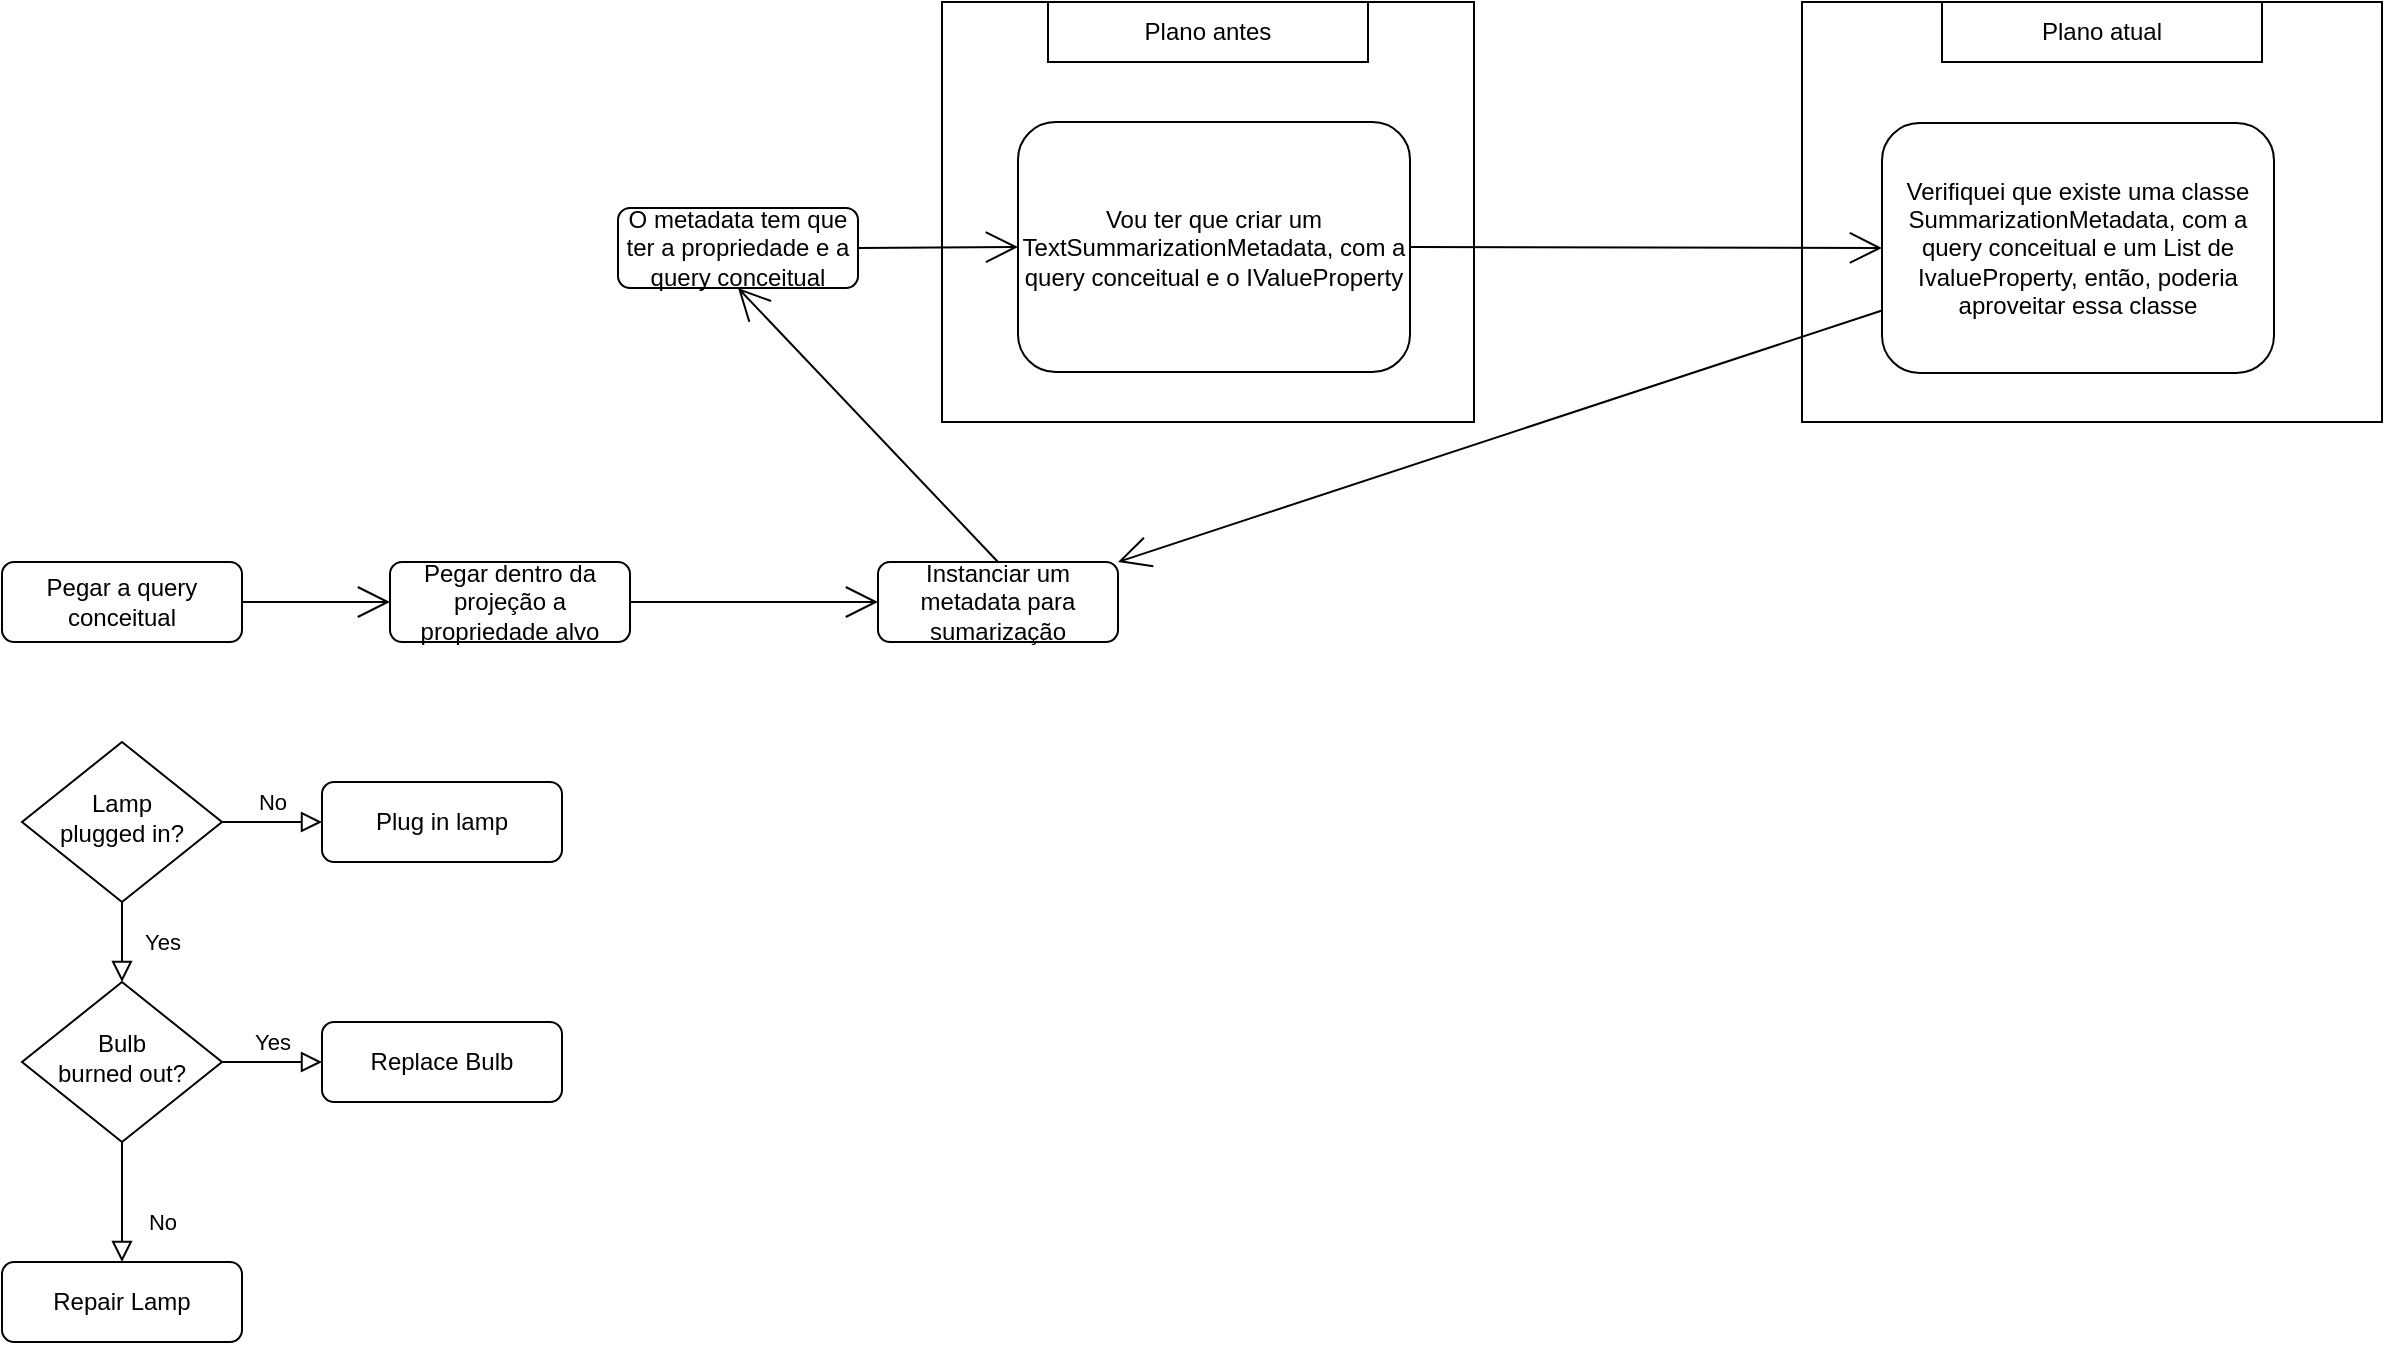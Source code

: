 <mxfile version="20.2.3" type="device" pages="3"><diagram id="C5RBs43oDa-KdzZeNtuy" name="Page-1"><mxGraphModel dx="1102" dy="1722" grid="1" gridSize="10" guides="1" tooltips="1" connect="1" arrows="1" fold="1" page="1" pageScale="1" pageWidth="827" pageHeight="1169" math="0" shadow="0"><root><mxCell id="WIyWlLk6GJQsqaUBKTNV-0"/><mxCell id="WIyWlLk6GJQsqaUBKTNV-1" parent="WIyWlLk6GJQsqaUBKTNV-0"/><mxCell id="VIGjzLHue_7QN_V4C6j_-22" value="" style="group" parent="WIyWlLk6GJQsqaUBKTNV-1" vertex="1" connectable="0"><mxGeometry x="1060" y="-200" width="290" height="210" as="geometry"/></mxCell><mxCell id="VIGjzLHue_7QN_V4C6j_-15" value="" style="rounded=0;whiteSpace=wrap;html=1;hachureGap=4;" parent="VIGjzLHue_7QN_V4C6j_-22" vertex="1"><mxGeometry width="290" height="210" as="geometry"/></mxCell><mxCell id="VIGjzLHue_7QN_V4C6j_-16" value="Plano atual" style="rounded=0;whiteSpace=wrap;html=1;hachureGap=4;" parent="VIGjzLHue_7QN_V4C6j_-22" vertex="1"><mxGeometry x="70" width="160" height="30" as="geometry"/></mxCell><mxCell id="VIGjzLHue_7QN_V4C6j_-21" value="" style="group" parent="WIyWlLk6GJQsqaUBKTNV-1" vertex="1" connectable="0"><mxGeometry x="630" y="-200" width="266" height="210" as="geometry"/></mxCell><mxCell id="VIGjzLHue_7QN_V4C6j_-5" value="" style="rounded=0;whiteSpace=wrap;html=1;hachureGap=4;" parent="VIGjzLHue_7QN_V4C6j_-21" vertex="1"><mxGeometry width="266" height="210" as="geometry"/></mxCell><mxCell id="VIGjzLHue_7QN_V4C6j_-13" value="Plano antes" style="rounded=0;whiteSpace=wrap;html=1;hachureGap=4;" parent="VIGjzLHue_7QN_V4C6j_-21" vertex="1"><mxGeometry x="53" width="160" height="30" as="geometry"/></mxCell><mxCell id="VIGjzLHue_7QN_V4C6j_-9" style="edgeStyle=none;curved=1;rounded=0;orthogonalLoop=1;jettySize=auto;html=1;exitX=1;exitY=0.5;exitDx=0;exitDy=0;entryX=0;entryY=0.5;entryDx=0;entryDy=0;endArrow=open;startSize=14;endSize=14;sourcePerimeterSpacing=8;targetPerimeterSpacing=8;" parent="WIyWlLk6GJQsqaUBKTNV-1" source="WIyWlLk6GJQsqaUBKTNV-3" target="VIGjzLHue_7QN_V4C6j_-0" edge="1"><mxGeometry relative="1" as="geometry"/></mxCell><mxCell id="WIyWlLk6GJQsqaUBKTNV-3" value="Pegar a query conceitual&lt;br&gt;" style="rounded=1;whiteSpace=wrap;html=1;fontSize=12;glass=0;strokeWidth=1;shadow=0;" parent="WIyWlLk6GJQsqaUBKTNV-1" vertex="1"><mxGeometry x="160" y="80" width="120" height="40" as="geometry"/></mxCell><mxCell id="WIyWlLk6GJQsqaUBKTNV-4" value="Yes" style="rounded=0;html=1;jettySize=auto;orthogonalLoop=1;fontSize=11;endArrow=block;endFill=0;endSize=8;strokeWidth=1;shadow=0;labelBackgroundColor=none;edgeStyle=orthogonalEdgeStyle;" parent="WIyWlLk6GJQsqaUBKTNV-1" source="WIyWlLk6GJQsqaUBKTNV-6" target="WIyWlLk6GJQsqaUBKTNV-10" edge="1"><mxGeometry y="20" relative="1" as="geometry"><mxPoint as="offset"/></mxGeometry></mxCell><mxCell id="WIyWlLk6GJQsqaUBKTNV-5" value="No" style="edgeStyle=orthogonalEdgeStyle;rounded=0;html=1;jettySize=auto;orthogonalLoop=1;fontSize=11;endArrow=block;endFill=0;endSize=8;strokeWidth=1;shadow=0;labelBackgroundColor=none;" parent="WIyWlLk6GJQsqaUBKTNV-1" source="WIyWlLk6GJQsqaUBKTNV-6" target="WIyWlLk6GJQsqaUBKTNV-7" edge="1"><mxGeometry y="10" relative="1" as="geometry"><mxPoint as="offset"/></mxGeometry></mxCell><mxCell id="WIyWlLk6GJQsqaUBKTNV-6" value="Lamp&lt;br&gt;plugged in?" style="rhombus;whiteSpace=wrap;html=1;shadow=0;fontFamily=Helvetica;fontSize=12;align=center;strokeWidth=1;spacing=6;spacingTop=-4;" parent="WIyWlLk6GJQsqaUBKTNV-1" vertex="1"><mxGeometry x="170" y="170" width="100" height="80" as="geometry"/></mxCell><mxCell id="WIyWlLk6GJQsqaUBKTNV-7" value="Plug in lamp" style="rounded=1;whiteSpace=wrap;html=1;fontSize=12;glass=0;strokeWidth=1;shadow=0;" parent="WIyWlLk6GJQsqaUBKTNV-1" vertex="1"><mxGeometry x="320" y="190" width="120" height="40" as="geometry"/></mxCell><mxCell id="WIyWlLk6GJQsqaUBKTNV-8" value="No" style="rounded=0;html=1;jettySize=auto;orthogonalLoop=1;fontSize=11;endArrow=block;endFill=0;endSize=8;strokeWidth=1;shadow=0;labelBackgroundColor=none;edgeStyle=orthogonalEdgeStyle;" parent="WIyWlLk6GJQsqaUBKTNV-1" source="WIyWlLk6GJQsqaUBKTNV-10" target="WIyWlLk6GJQsqaUBKTNV-11" edge="1"><mxGeometry x="0.333" y="20" relative="1" as="geometry"><mxPoint as="offset"/></mxGeometry></mxCell><mxCell id="WIyWlLk6GJQsqaUBKTNV-9" value="Yes" style="edgeStyle=orthogonalEdgeStyle;rounded=0;html=1;jettySize=auto;orthogonalLoop=1;fontSize=11;endArrow=block;endFill=0;endSize=8;strokeWidth=1;shadow=0;labelBackgroundColor=none;" parent="WIyWlLk6GJQsqaUBKTNV-1" source="WIyWlLk6GJQsqaUBKTNV-10" target="WIyWlLk6GJQsqaUBKTNV-12" edge="1"><mxGeometry y="10" relative="1" as="geometry"><mxPoint as="offset"/></mxGeometry></mxCell><mxCell id="WIyWlLk6GJQsqaUBKTNV-10" value="Bulb&lt;br&gt;burned out?" style="rhombus;whiteSpace=wrap;html=1;shadow=0;fontFamily=Helvetica;fontSize=12;align=center;strokeWidth=1;spacing=6;spacingTop=-4;" parent="WIyWlLk6GJQsqaUBKTNV-1" vertex="1"><mxGeometry x="170" y="290" width="100" height="80" as="geometry"/></mxCell><mxCell id="WIyWlLk6GJQsqaUBKTNV-11" value="Repair Lamp" style="rounded=1;whiteSpace=wrap;html=1;fontSize=12;glass=0;strokeWidth=1;shadow=0;" parent="WIyWlLk6GJQsqaUBKTNV-1" vertex="1"><mxGeometry x="160" y="430" width="120" height="40" as="geometry"/></mxCell><mxCell id="WIyWlLk6GJQsqaUBKTNV-12" value="Replace Bulb" style="rounded=1;whiteSpace=wrap;html=1;fontSize=12;glass=0;strokeWidth=1;shadow=0;" parent="WIyWlLk6GJQsqaUBKTNV-1" vertex="1"><mxGeometry x="320" y="310" width="120" height="40" as="geometry"/></mxCell><mxCell id="VIGjzLHue_7QN_V4C6j_-12" style="edgeStyle=none;curved=1;rounded=0;orthogonalLoop=1;jettySize=auto;html=1;exitX=1;exitY=0.5;exitDx=0;exitDy=0;entryX=0;entryY=0.5;entryDx=0;entryDy=0;endArrow=open;startSize=14;endSize=14;sourcePerimeterSpacing=8;targetPerimeterSpacing=8;" parent="WIyWlLk6GJQsqaUBKTNV-1" source="VIGjzLHue_7QN_V4C6j_-0" target="VIGjzLHue_7QN_V4C6j_-1" edge="1"><mxGeometry relative="1" as="geometry"/></mxCell><mxCell id="VIGjzLHue_7QN_V4C6j_-0" value="Pegar dentro da projeção a propriedade alvo" style="rounded=1;whiteSpace=wrap;html=1;fontSize=12;glass=0;strokeWidth=1;shadow=0;" parent="WIyWlLk6GJQsqaUBKTNV-1" vertex="1"><mxGeometry x="354" y="80" width="120" height="40" as="geometry"/></mxCell><mxCell id="VIGjzLHue_7QN_V4C6j_-18" style="edgeStyle=none;curved=1;rounded=0;orthogonalLoop=1;jettySize=auto;html=1;exitX=0.5;exitY=0;exitDx=0;exitDy=0;entryX=0.5;entryY=1;entryDx=0;entryDy=0;endArrow=open;startSize=14;endSize=14;sourcePerimeterSpacing=8;targetPerimeterSpacing=8;" parent="WIyWlLk6GJQsqaUBKTNV-1" source="VIGjzLHue_7QN_V4C6j_-1" target="VIGjzLHue_7QN_V4C6j_-2" edge="1"><mxGeometry relative="1" as="geometry"/></mxCell><mxCell id="VIGjzLHue_7QN_V4C6j_-1" value="Instanciar um metadata para sumarização" style="rounded=1;whiteSpace=wrap;html=1;fontSize=12;glass=0;strokeWidth=1;shadow=0;" parent="WIyWlLk6GJQsqaUBKTNV-1" vertex="1"><mxGeometry x="598" y="80" width="120" height="40" as="geometry"/></mxCell><mxCell id="VIGjzLHue_7QN_V4C6j_-4" style="edgeStyle=none;curved=1;rounded=0;orthogonalLoop=1;jettySize=auto;html=1;entryX=0;entryY=0.5;entryDx=0;entryDy=0;endArrow=open;startSize=14;endSize=14;sourcePerimeterSpacing=8;targetPerimeterSpacing=8;exitX=1;exitY=0.5;exitDx=0;exitDy=0;" parent="WIyWlLk6GJQsqaUBKTNV-1" source="VIGjzLHue_7QN_V4C6j_-2" target="VIGjzLHue_7QN_V4C6j_-3" edge="1"><mxGeometry relative="1" as="geometry"/></mxCell><mxCell id="VIGjzLHue_7QN_V4C6j_-2" value="O metadata tem que ter a propriedade e a query conceitual" style="rounded=1;whiteSpace=wrap;html=1;fontSize=12;glass=0;strokeWidth=1;shadow=0;" parent="WIyWlLk6GJQsqaUBKTNV-1" vertex="1"><mxGeometry x="468" y="-97" width="120" height="40" as="geometry"/></mxCell><mxCell id="VIGjzLHue_7QN_V4C6j_-3" value="Vou ter que criar um TextSummarizationMetadata, com a query conceitual e o IValueProperty" style="rounded=1;whiteSpace=wrap;html=1;fontSize=12;glass=0;strokeWidth=1;shadow=0;" parent="WIyWlLk6GJQsqaUBKTNV-1" vertex="1"><mxGeometry x="668" y="-140" width="196" height="125" as="geometry"/></mxCell><mxCell id="VIGjzLHue_7QN_V4C6j_-24" style="edgeStyle=none;curved=1;rounded=0;orthogonalLoop=1;jettySize=auto;html=1;exitX=0;exitY=0.75;exitDx=0;exitDy=0;entryX=1;entryY=0;entryDx=0;entryDy=0;endArrow=open;startSize=14;endSize=14;sourcePerimeterSpacing=8;targetPerimeterSpacing=8;" parent="WIyWlLk6GJQsqaUBKTNV-1" source="VIGjzLHue_7QN_V4C6j_-19" target="VIGjzLHue_7QN_V4C6j_-1" edge="1"><mxGeometry relative="1" as="geometry"/></mxCell><mxCell id="VIGjzLHue_7QN_V4C6j_-19" value="Verifiquei que existe uma classe SummarizationMetadata, com a query conceitual e um List de IvalueProperty, então, poderia aproveitar essa classe" style="rounded=1;whiteSpace=wrap;html=1;fontSize=12;glass=0;strokeWidth=1;shadow=0;" parent="WIyWlLk6GJQsqaUBKTNV-1" vertex="1"><mxGeometry x="1100" y="-139.5" width="196" height="125" as="geometry"/></mxCell><mxCell id="VIGjzLHue_7QN_V4C6j_-20" style="edgeStyle=none;curved=1;rounded=0;orthogonalLoop=1;jettySize=auto;html=1;exitX=1;exitY=0.5;exitDx=0;exitDy=0;entryX=0;entryY=0.5;entryDx=0;entryDy=0;endArrow=open;startSize=14;endSize=14;sourcePerimeterSpacing=8;targetPerimeterSpacing=8;" parent="WIyWlLk6GJQsqaUBKTNV-1" source="VIGjzLHue_7QN_V4C6j_-3" target="VIGjzLHue_7QN_V4C6j_-19" edge="1"><mxGeometry relative="1" as="geometry"/></mxCell></root></mxGraphModel></diagram><diagram id="UKA-fJZX51Dtu21Mr79F" name="Diagrama Entidade-Relacionamento"><mxGraphModel dx="862" dy="553" grid="1" gridSize="10" guides="1" tooltips="1" connect="1" arrows="1" fold="1" page="1" pageScale="1" pageWidth="850" pageHeight="1100" math="0" shadow="0"><root><mxCell id="0"/><mxCell id="1" parent="0"/><mxCell id="28JDoQmIh1zBbJK-8uOF-22" style="edgeStyle=orthogonalEdgeStyle;rounded=0;orthogonalLoop=1;jettySize=auto;html=1;exitX=0.5;exitY=1;exitDx=0;exitDy=0;entryX=0.5;entryY=0;entryDx=0;entryDy=0;endArrow=none;endFill=0;" edge="1" parent="1" source="28JDoQmIh1zBbJK-8uOF-14" target="28JDoQmIh1zBbJK-8uOF-15"><mxGeometry relative="1" as="geometry"/></mxCell><mxCell id="28JDoQmIh1zBbJK-8uOF-14" value="User" style="whiteSpace=wrap;html=1;align=center;" vertex="1" parent="1"><mxGeometry x="80" y="40" width="100" height="40" as="geometry"/></mxCell><mxCell id="28JDoQmIh1zBbJK-8uOF-23" style="edgeStyle=orthogonalEdgeStyle;rounded=0;orthogonalLoop=1;jettySize=auto;html=1;endArrow=none;endFill=0;" edge="1" parent="1" source="28JDoQmIh1zBbJK-8uOF-15" target="28JDoQmIh1zBbJK-8uOF-16"><mxGeometry relative="1" as="geometry"/></mxCell><mxCell id="28JDoQmIh1zBbJK-8uOF-15" value="tem" style="shape=rhombus;perimeter=rhombusPerimeter;whiteSpace=wrap;html=1;align=center;" vertex="1" parent="1"><mxGeometry x="95" y="140" width="70" height="40" as="geometry"/></mxCell><mxCell id="28JDoQmIh1zBbJK-8uOF-27" style="edgeStyle=orthogonalEdgeStyle;rounded=0;orthogonalLoop=1;jettySize=auto;html=1;entryX=0;entryY=0.5;entryDx=0;entryDy=0;endArrow=none;endFill=0;" edge="1" parent="1" source="28JDoQmIh1zBbJK-8uOF-16" target="28JDoQmIh1zBbJK-8uOF-20"><mxGeometry relative="1" as="geometry"/></mxCell><mxCell id="28JDoQmIh1zBbJK-8uOF-16" value="Dataset" style="whiteSpace=wrap;html=1;align=center;" vertex="1" parent="1"><mxGeometry x="80" y="230" width="100" height="40" as="geometry"/></mxCell><mxCell id="28JDoQmIh1zBbJK-8uOF-17" value="TrainingSet" style="whiteSpace=wrap;html=1;align=center;" vertex="1" parent="1"><mxGeometry x="410" y="230" width="100" height="40" as="geometry"/></mxCell><mxCell id="28JDoQmIh1zBbJK-8uOF-25" style="edgeStyle=orthogonalEdgeStyle;rounded=0;orthogonalLoop=1;jettySize=auto;html=1;entryX=0.5;entryY=0;entryDx=0;entryDy=0;endArrow=none;endFill=0;" edge="1" parent="1" source="28JDoQmIh1zBbJK-8uOF-18" target="28JDoQmIh1zBbJK-8uOF-21"><mxGeometry relative="1" as="geometry"/></mxCell><mxCell id="28JDoQmIh1zBbJK-8uOF-18" value="Label" style="whiteSpace=wrap;html=1;align=center;" vertex="1" parent="1"><mxGeometry x="410" y="70" width="100" height="40" as="geometry"/></mxCell><mxCell id="28JDoQmIh1zBbJK-8uOF-26" style="edgeStyle=orthogonalEdgeStyle;rounded=0;orthogonalLoop=1;jettySize=auto;html=1;entryX=0;entryY=0.5;entryDx=0;entryDy=0;endArrow=none;endFill=0;" edge="1" parent="1" source="28JDoQmIh1zBbJK-8uOF-20" target="28JDoQmIh1zBbJK-8uOF-17"><mxGeometry relative="1" as="geometry"/></mxCell><mxCell id="28JDoQmIh1zBbJK-8uOF-20" value="pertence" style="shape=rhombus;perimeter=rhombusPerimeter;whiteSpace=wrap;html=1;align=center;" vertex="1" parent="1"><mxGeometry x="280" y="230" width="70" height="40" as="geometry"/></mxCell><mxCell id="28JDoQmIh1zBbJK-8uOF-24" style="edgeStyle=orthogonalEdgeStyle;rounded=0;orthogonalLoop=1;jettySize=auto;html=1;entryX=0.5;entryY=0;entryDx=0;entryDy=0;endArrow=none;endFill=0;" edge="1" parent="1" source="28JDoQmIh1zBbJK-8uOF-21" target="28JDoQmIh1zBbJK-8uOF-17"><mxGeometry relative="1" as="geometry"/></mxCell><mxCell id="28JDoQmIh1zBbJK-8uOF-21" value="classifica" style="shape=rhombus;perimeter=rhombusPerimeter;whiteSpace=wrap;html=1;align=center;" vertex="1" parent="1"><mxGeometry x="425" y="150" width="70" height="40" as="geometry"/></mxCell><mxCell id="28JDoQmIh1zBbJK-8uOF-28" value="1,n" style="text;html=1;align=center;verticalAlign=middle;resizable=0;points=[];autosize=1;strokeColor=none;fillColor=none;" vertex="1" parent="1"><mxGeometry x="125" y="75" width="40" height="30" as="geometry"/></mxCell><mxCell id="28JDoQmIh1zBbJK-8uOF-29" value="0,n" style="text;html=1;align=center;verticalAlign=middle;resizable=0;points=[];autosize=1;strokeColor=none;fillColor=none;" vertex="1" parent="1"><mxGeometry x="120" y="210" width="40" height="30" as="geometry"/></mxCell><mxCell id="28JDoQmIh1zBbJK-8uOF-30" value="1,n" style="text;html=1;align=center;verticalAlign=middle;resizable=0;points=[];autosize=1;strokeColor=none;fillColor=none;" vertex="1" parent="1"><mxGeometry x="180" y="230" width="40" height="30" as="geometry"/></mxCell><mxCell id="28JDoQmIh1zBbJK-8uOF-31" value="1,n" style="text;html=1;align=center;verticalAlign=middle;resizable=0;points=[];autosize=1;strokeColor=none;fillColor=none;" vertex="1" parent="1"><mxGeometry x="380" y="230" width="40" height="30" as="geometry"/></mxCell><mxCell id="28JDoQmIh1zBbJK-8uOF-34" value="1,n" style="text;html=1;align=center;verticalAlign=middle;resizable=0;points=[];autosize=1;strokeColor=none;fillColor=none;" vertex="1" parent="1"><mxGeometry x="425" y="105" width="40" height="30" as="geometry"/></mxCell><mxCell id="28JDoQmIh1zBbJK-8uOF-35" value="1,n" style="text;html=1;align=center;verticalAlign=middle;resizable=0;points=[];autosize=1;strokeColor=none;fillColor=none;" vertex="1" parent="1"><mxGeometry x="425" y="210" width="40" height="30" as="geometry"/></mxCell></root></mxGraphModel></diagram><diagram id="lT7_scDHUysdM4CFeN-N" name="Diagrama ER"><mxGraphModel dx="862" dy="553" grid="1" gridSize="10" guides="1" tooltips="1" connect="1" arrows="1" fold="1" page="1" pageScale="1" pageWidth="850" pageHeight="1100" math="0" shadow="0"><root><mxCell id="0"/><mxCell id="1" parent="0"/><mxCell id="6B1vO7IULL3ZzpFn23_C-19" value="user" style="swimlane;childLayout=stackLayout;horizontal=1;startSize=30;horizontalStack=0;rounded=1;fontSize=14;fontStyle=0;strokeWidth=2;resizeParent=0;resizeLast=1;shadow=0;dashed=0;align=center;" vertex="1" parent="1"><mxGeometry x="100" y="60" width="160" height="120" as="geometry"/></mxCell><mxCell id="6B1vO7IULL3ZzpFn23_C-20" value="+user_id : integer&#10;+password :varchar&#10;+role:integer&#10;+created_at : date&#10;+updated_at: date" style="align=left;strokeColor=none;fillColor=none;spacingLeft=4;fontSize=12;verticalAlign=top;resizable=0;rotatable=0;part=1;" vertex="1" parent="6B1vO7IULL3ZzpFn23_C-19"><mxGeometry y="30" width="160" height="90" as="geometry"/></mxCell><mxCell id="6B1vO7IULL3ZzpFn23_C-21" value="dataset" style="swimlane;childLayout=stackLayout;horizontal=1;startSize=30;horizontalStack=0;rounded=1;fontSize=14;fontStyle=0;strokeWidth=2;resizeParent=0;resizeLast=1;shadow=0;dashed=0;align=center;" vertex="1" parent="1"><mxGeometry x="90" y="310" width="160" height="120" as="geometry"/></mxCell><mxCell id="6B1vO7IULL3ZzpFn23_C-22" value="+dataset_id : integer&#10;+name : varchar&#10;+created_at : date&#10;+updated_at: date&#10;&#10;" style="align=left;strokeColor=none;fillColor=none;spacingLeft=4;fontSize=12;verticalAlign=top;resizable=0;rotatable=0;part=1;" vertex="1" parent="6B1vO7IULL3ZzpFn23_C-21"><mxGeometry y="30" width="160" height="90" as="geometry"/></mxCell><mxCell id="6B1vO7IULL3ZzpFn23_C-24" value="training_set" style="swimlane;childLayout=stackLayout;horizontal=1;startSize=30;horizontalStack=0;rounded=1;fontSize=14;fontStyle=0;strokeWidth=2;resizeParent=0;resizeLast=1;shadow=0;dashed=0;align=center;" vertex="1" parent="1"><mxGeometry x="510" y="310" width="160" height="120" as="geometry"/></mxCell><mxCell id="6B1vO7IULL3ZzpFn23_C-25" value="+training_set_id:integer&#10;+code: varchar&#10;+question:varchar&#10;" style="align=left;strokeColor=none;fillColor=none;spacingLeft=4;fontSize=12;verticalAlign=top;resizable=0;rotatable=0;part=1;" vertex="1" parent="6B1vO7IULL3ZzpFn23_C-24"><mxGeometry y="30" width="160" height="90" as="geometry"/></mxCell><mxCell id="6B1vO7IULL3ZzpFn23_C-26" value="label" style="swimlane;childLayout=stackLayout;horizontal=1;startSize=30;horizontalStack=0;rounded=1;fontSize=14;fontStyle=0;strokeWidth=2;resizeParent=0;resizeLast=1;shadow=0;dashed=0;align=center;" vertex="1" parent="1"><mxGeometry x="510" y="70" width="160" height="120" as="geometry"/></mxCell><mxCell id="6B1vO7IULL3ZzpFn23_C-27" value="+label_id:integer&#10;+name:varchar&#10;" style="align=left;strokeColor=none;fillColor=none;spacingLeft=4;fontSize=12;verticalAlign=top;resizable=0;rotatable=0;part=1;" vertex="1" parent="6B1vO7IULL3ZzpFn23_C-26"><mxGeometry y="30" width="160" height="90" as="geometry"/></mxCell><mxCell id="fFT_ifJpM7j6xK5vFICm-1" style="edgeStyle=orthogonalEdgeStyle;rounded=0;orthogonalLoop=1;jettySize=auto;html=1;exitX=1;exitY=0.5;exitDx=0;exitDy=0;endArrow=ERoneToMany;endFill=0;" edge="1" parent="1" source="6B1vO7IULL3ZzpFn23_C-22"><mxGeometry relative="1" as="geometry"><mxPoint x="510" y="385" as="targetPoint"/></mxGeometry></mxCell><mxCell id="fFT_ifJpM7j6xK5vFICm-2" value="" style="edgeStyle=entityRelationEdgeStyle;fontSize=12;html=1;endArrow=ERzeroToMany;endFill=1;rounded=0;exitX=1;exitY=0.25;exitDx=0;exitDy=0;" edge="1" parent="1" source="6B1vO7IULL3ZzpFn23_C-20"><mxGeometry width="100" height="100" relative="1" as="geometry"><mxPoint x="210" y="200" as="sourcePoint"/><mxPoint x="90" y="370" as="targetPoint"/></mxGeometry></mxCell><mxCell id="fFT_ifJpM7j6xK5vFICm-6" style="edgeStyle=orthogonalEdgeStyle;rounded=0;orthogonalLoop=1;jettySize=auto;html=1;entryX=0.5;entryY=0;entryDx=0;entryDy=0;endArrow=ERoneToMany;endFill=0;" edge="1" parent="1" source="6B1vO7IULL3ZzpFn23_C-27" target="6B1vO7IULL3ZzpFn23_C-24"><mxGeometry relative="1" as="geometry"/></mxCell></root></mxGraphModel></diagram></mxfile>